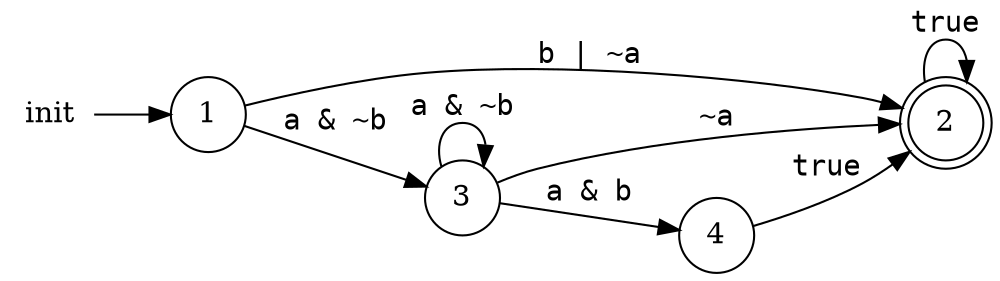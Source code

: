 digraph MONA_DFA {
	graph [center=true,
		name=MONA_DFA,
		rankdir=LR,
		size="7.5,10.5"
	];
	node [height=.5,
		shape=circle,
		width=.5
	];
	edge [fontname=Courier];
	2	[shape=doublecircle];
	2 -> 2	[key=0,
		label=true];
	1 -> 2	[key=0,
		label="b | ~a"];
	1 -> 3	[key=0,
		label="a & ~b"];
	init	[shape=plaintext];
	init -> 1	[key=0];
	3 -> 2	[key=0,
		label="~a"];
	3 -> 3	[key=0,
		label="a & ~b"];
	3 -> 4	[key=0,
		label="a & b"];
	4 -> 2	[key=0,
		label=true];
}
